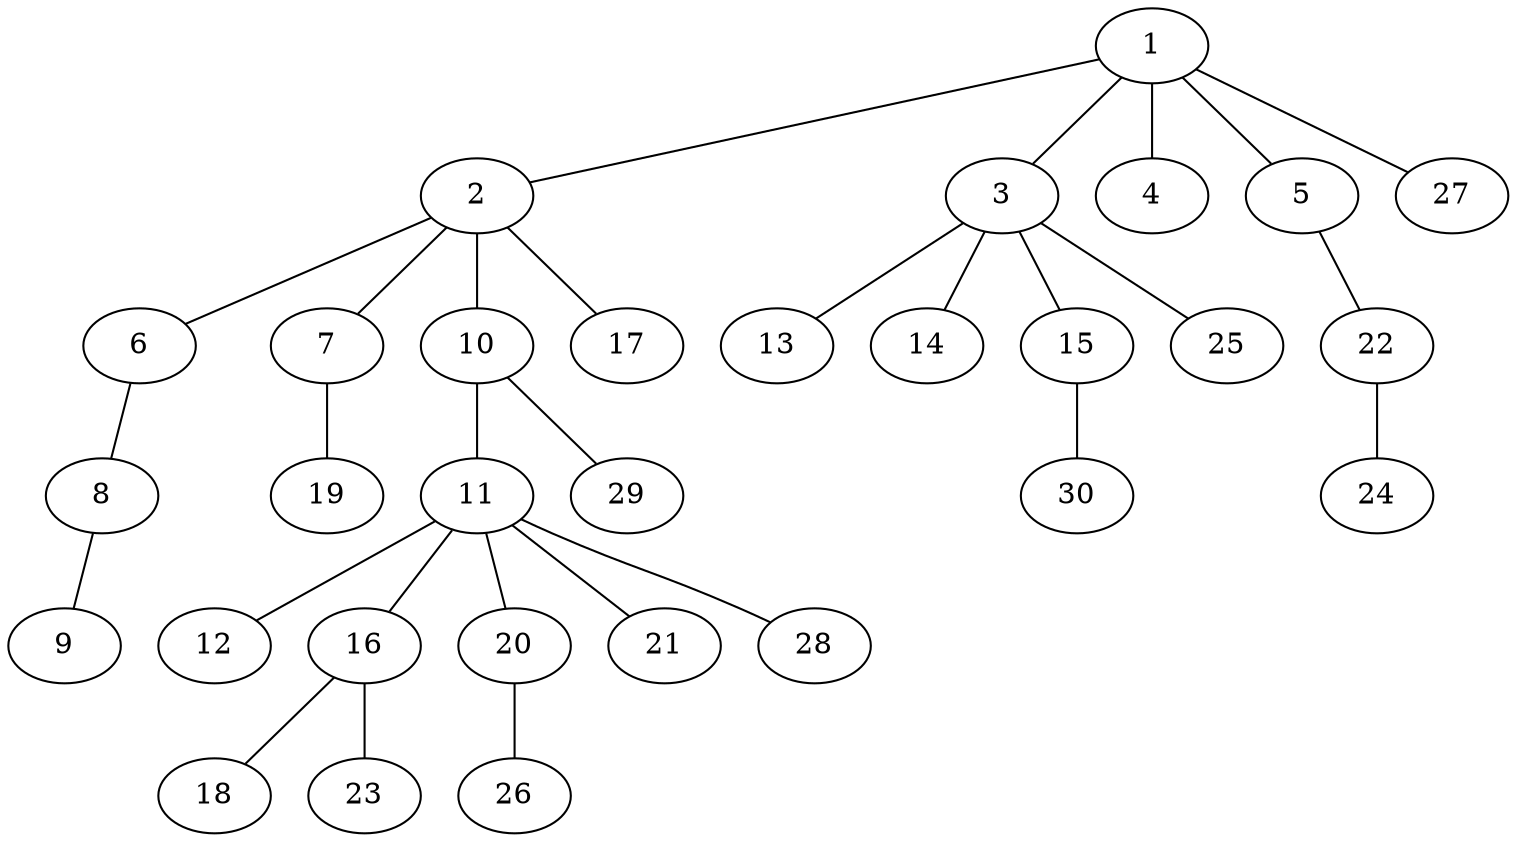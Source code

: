 graph graphname {1--2
1--3
1--4
1--5
1--27
2--6
2--7
2--10
2--17
3--13
3--14
3--15
3--25
5--22
6--8
7--19
8--9
10--11
10--29
11--12
11--16
11--20
11--21
11--28
15--30
16--18
16--23
20--26
22--24
}